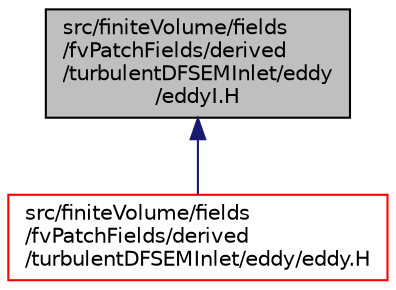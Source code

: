 digraph "src/finiteVolume/fields/fvPatchFields/derived/turbulentDFSEMInlet/eddy/eddyI.H"
{
  bgcolor="transparent";
  edge [fontname="Helvetica",fontsize="10",labelfontname="Helvetica",labelfontsize="10"];
  node [fontname="Helvetica",fontsize="10",shape=record];
  Node1 [label="src/finiteVolume/fields\l/fvPatchFields/derived\l/turbulentDFSEMInlet/eddy\l/eddyI.H",height=0.2,width=0.4,color="black", fillcolor="grey75", style="filled" fontcolor="black"];
  Node1 -> Node2 [dir="back",color="midnightblue",fontsize="10",style="solid",fontname="Helvetica"];
  Node2 [label="src/finiteVolume/fields\l/fvPatchFields/derived\l/turbulentDFSEMInlet/eddy/eddy.H",height=0.2,width=0.4,color="red",URL="$eddy_8H.html"];
}
